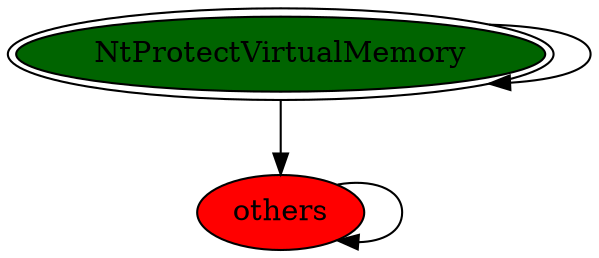 digraph "./REPORTS/3985/API_PER_CATEGORY/GetProcessHeap_HeapAlloc.exe_1348_Memory Management_API_per_Category_Transition_Matrix" {
	NtProtectVirtualMemory [label=NtProtectVirtualMemory fillcolor=darkgreen peripheries=2 style=filled]
	NtProtectVirtualMemory -> NtProtectVirtualMemory [label=""]
	others [label=others fillcolor=red style=filled]
	NtProtectVirtualMemory -> others [label=""]
	others -> others [label=""]
}
